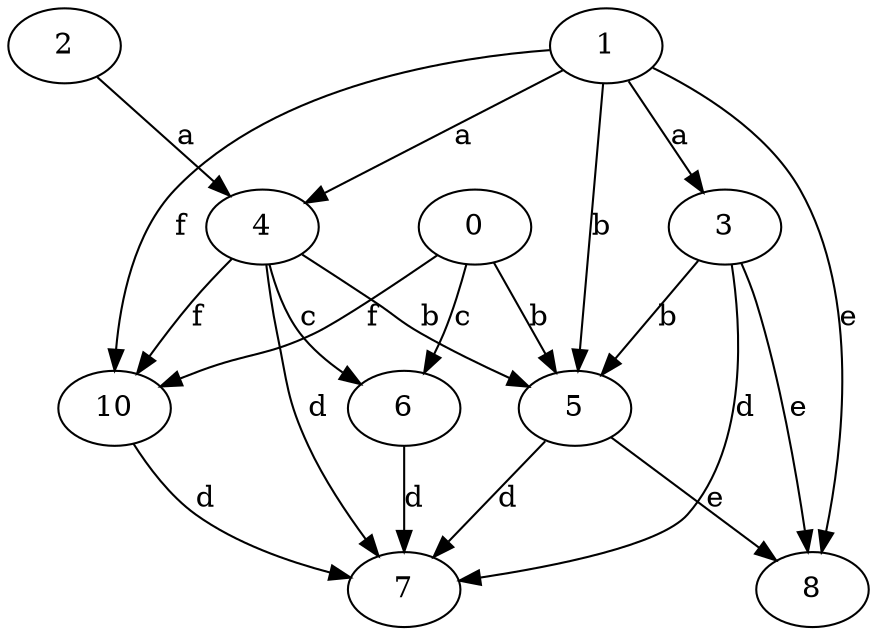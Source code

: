strict digraph  {
1;
2;
0;
3;
4;
5;
6;
7;
8;
10;
1 -> 3  [label=a];
1 -> 4  [label=a];
1 -> 5  [label=b];
1 -> 8  [label=e];
1 -> 10  [label=f];
2 -> 4  [label=a];
0 -> 5  [label=b];
0 -> 6  [label=c];
0 -> 10  [label=f];
3 -> 5  [label=b];
3 -> 7  [label=d];
3 -> 8  [label=e];
4 -> 5  [label=b];
4 -> 6  [label=c];
4 -> 7  [label=d];
4 -> 10  [label=f];
5 -> 7  [label=d];
5 -> 8  [label=e];
6 -> 7  [label=d];
10 -> 7  [label=d];
}

